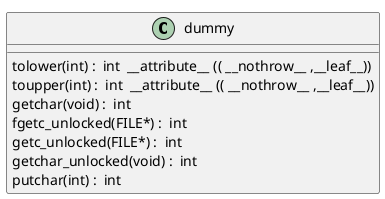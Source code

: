 @startuml
!pragma layout smetana
class dummy {
tolower(int) :  int  __attribute__ (( __nothrow__ ,__leaf__)) [[[./../.././qc/apps/s_server.c.html#244]]]
toupper(int) :  int  __attribute__ (( __nothrow__ ,__leaf__)) [[[./../.././qc/apps/s_server.c.html#250]]]
getchar(void) :  int  [[[./../.././qc/apps/s_server.c.html#877]]]
fgetc_unlocked(FILE*) :  int  [[[./../.././qc/apps/s_server.c.html#886]]]
getc_unlocked(FILE*) :  int  [[[./../.././qc/apps/s_server.c.html#896]]]
getchar_unlocked(void) :  int  [[[./../.././qc/apps/s_server.c.html#903]]]
putchar(int) :  int  [[[./../.././qc/apps/s_server.c.html#912]]]
} 
@enduml
